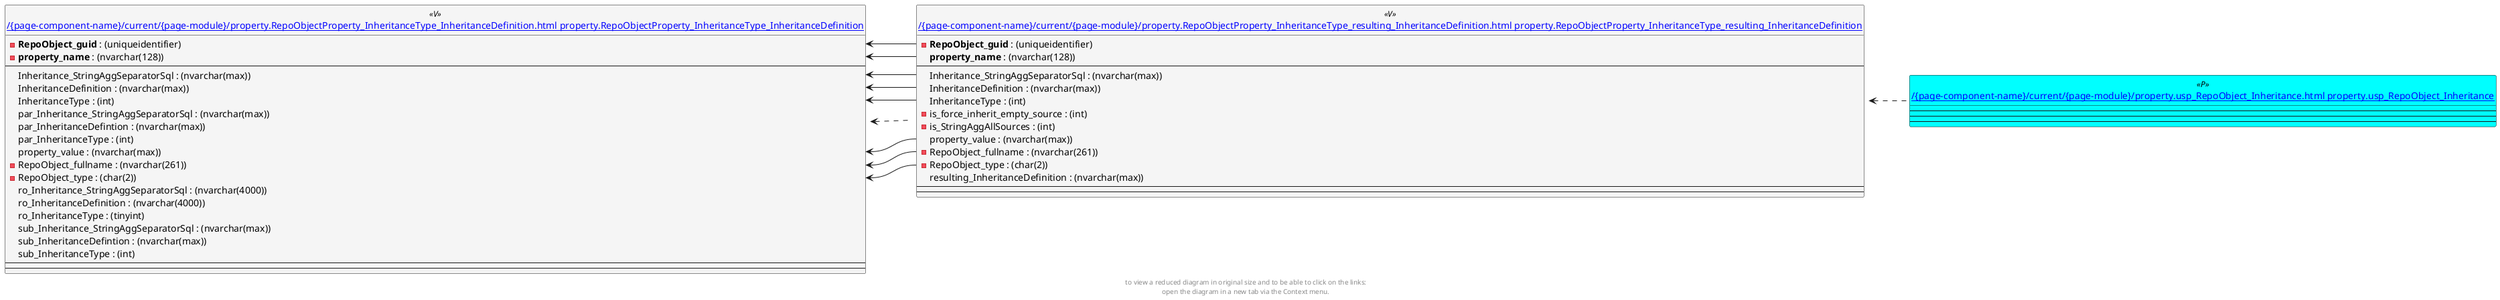 @startuml
left to right direction
'top to bottom direction
hide circle
'avoide "." issues:
set namespaceSeparator none


skinparam class {
  BackgroundColor White
  BackgroundColor<<FN>> Yellow
  BackgroundColor<<FS>> Yellow
  BackgroundColor<<FT>> LightGray
  BackgroundColor<<IF>> Yellow
  BackgroundColor<<IS>> Yellow
  BackgroundColor<<P>> Aqua
  BackgroundColor<<PC>> Aqua
  BackgroundColor<<SN>> Yellow
  BackgroundColor<<SO>> SlateBlue
  BackgroundColor<<TF>> LightGray
  BackgroundColor<<TR>> Tomato
  BackgroundColor<<U>> White
  BackgroundColor<<V>> WhiteSmoke
  BackgroundColor<<X>> Aqua
}


entity "[[{site-url}/{page-component-name}/current/{page-module}/property.RepoObjectProperty_InheritanceType_InheritanceDefinition.html property.RepoObjectProperty_InheritanceType_InheritanceDefinition]]" as property.RepoObjectProperty_InheritanceType_InheritanceDefinition << V >> {
  - **RepoObject_guid** : (uniqueidentifier)
  - **property_name** : (nvarchar(128))
  --
  Inheritance_StringAggSeparatorSql : (nvarchar(max))
  InheritanceDefinition : (nvarchar(max))
  InheritanceType : (int)
  par_Inheritance_StringAggSeparatorSql : (nvarchar(max))
  par_InheritanceDefintion : (nvarchar(max))
  par_InheritanceType : (int)
  property_value : (nvarchar(max))
  - RepoObject_fullname : (nvarchar(261))
  - RepoObject_type : (char(2))
  ro_Inheritance_StringAggSeparatorSql : (nvarchar(4000))
  ro_InheritanceDefinition : (nvarchar(4000))
  ro_InheritanceType : (tinyint)
  sub_Inheritance_StringAggSeparatorSql : (nvarchar(max))
  sub_InheritanceDefintion : (nvarchar(max))
  sub_InheritanceType : (int)
  --
  --
}

entity "[[{site-url}/{page-component-name}/current/{page-module}/property.RepoObjectProperty_InheritanceType_resulting_InheritanceDefinition.html property.RepoObjectProperty_InheritanceType_resulting_InheritanceDefinition]]" as property.RepoObjectProperty_InheritanceType_resulting_InheritanceDefinition << V >> {
  - **RepoObject_guid** : (uniqueidentifier)
  **property_name** : (nvarchar(128))
  --
  Inheritance_StringAggSeparatorSql : (nvarchar(max))
  InheritanceDefinition : (nvarchar(max))
  InheritanceType : (int)
  - is_force_inherit_empty_source : (int)
  - is_StringAggAllSources : (int)
  property_value : (nvarchar(max))
  - RepoObject_fullname : (nvarchar(261))
  - RepoObject_type : (char(2))
  resulting_InheritanceDefinition : (nvarchar(max))
  --
  --
}

entity "[[{site-url}/{page-component-name}/current/{page-module}/property.usp_RepoObject_Inheritance.html property.usp_RepoObject_Inheritance]]" as property.usp_RepoObject_Inheritance << P >> {
  --
  --
  --
}

property.RepoObjectProperty_InheritanceType_InheritanceDefinition <.. property.RepoObjectProperty_InheritanceType_resulting_InheritanceDefinition
property.RepoObjectProperty_InheritanceType_resulting_InheritanceDefinition <.. property.usp_RepoObject_Inheritance
property.RepoObjectProperty_InheritanceType_InheritanceDefinition::Inheritance_StringAggSeparatorSql <-- property.RepoObjectProperty_InheritanceType_resulting_InheritanceDefinition::Inheritance_StringAggSeparatorSql
property.RepoObjectProperty_InheritanceType_InheritanceDefinition::InheritanceDefinition <-- property.RepoObjectProperty_InheritanceType_resulting_InheritanceDefinition::InheritanceDefinition
property.RepoObjectProperty_InheritanceType_InheritanceDefinition::InheritanceType <-- property.RepoObjectProperty_InheritanceType_resulting_InheritanceDefinition::InheritanceType
property.RepoObjectProperty_InheritanceType_InheritanceDefinition::property_name <-- property.RepoObjectProperty_InheritanceType_resulting_InheritanceDefinition::property_name
property.RepoObjectProperty_InheritanceType_InheritanceDefinition::property_value <-- property.RepoObjectProperty_InheritanceType_resulting_InheritanceDefinition::property_value
property.RepoObjectProperty_InheritanceType_InheritanceDefinition::RepoObject_fullname <-- property.RepoObjectProperty_InheritanceType_resulting_InheritanceDefinition::RepoObject_fullname
property.RepoObjectProperty_InheritanceType_InheritanceDefinition::RepoObject_guid <-- property.RepoObjectProperty_InheritanceType_resulting_InheritanceDefinition::RepoObject_guid
property.RepoObjectProperty_InheritanceType_InheritanceDefinition::RepoObject_type <-- property.RepoObjectProperty_InheritanceType_resulting_InheritanceDefinition::RepoObject_type
footer
to view a reduced diagram in original size and to be able to click on the links:
open the diagram in a new tab via the Context menu.
end footer

@enduml

